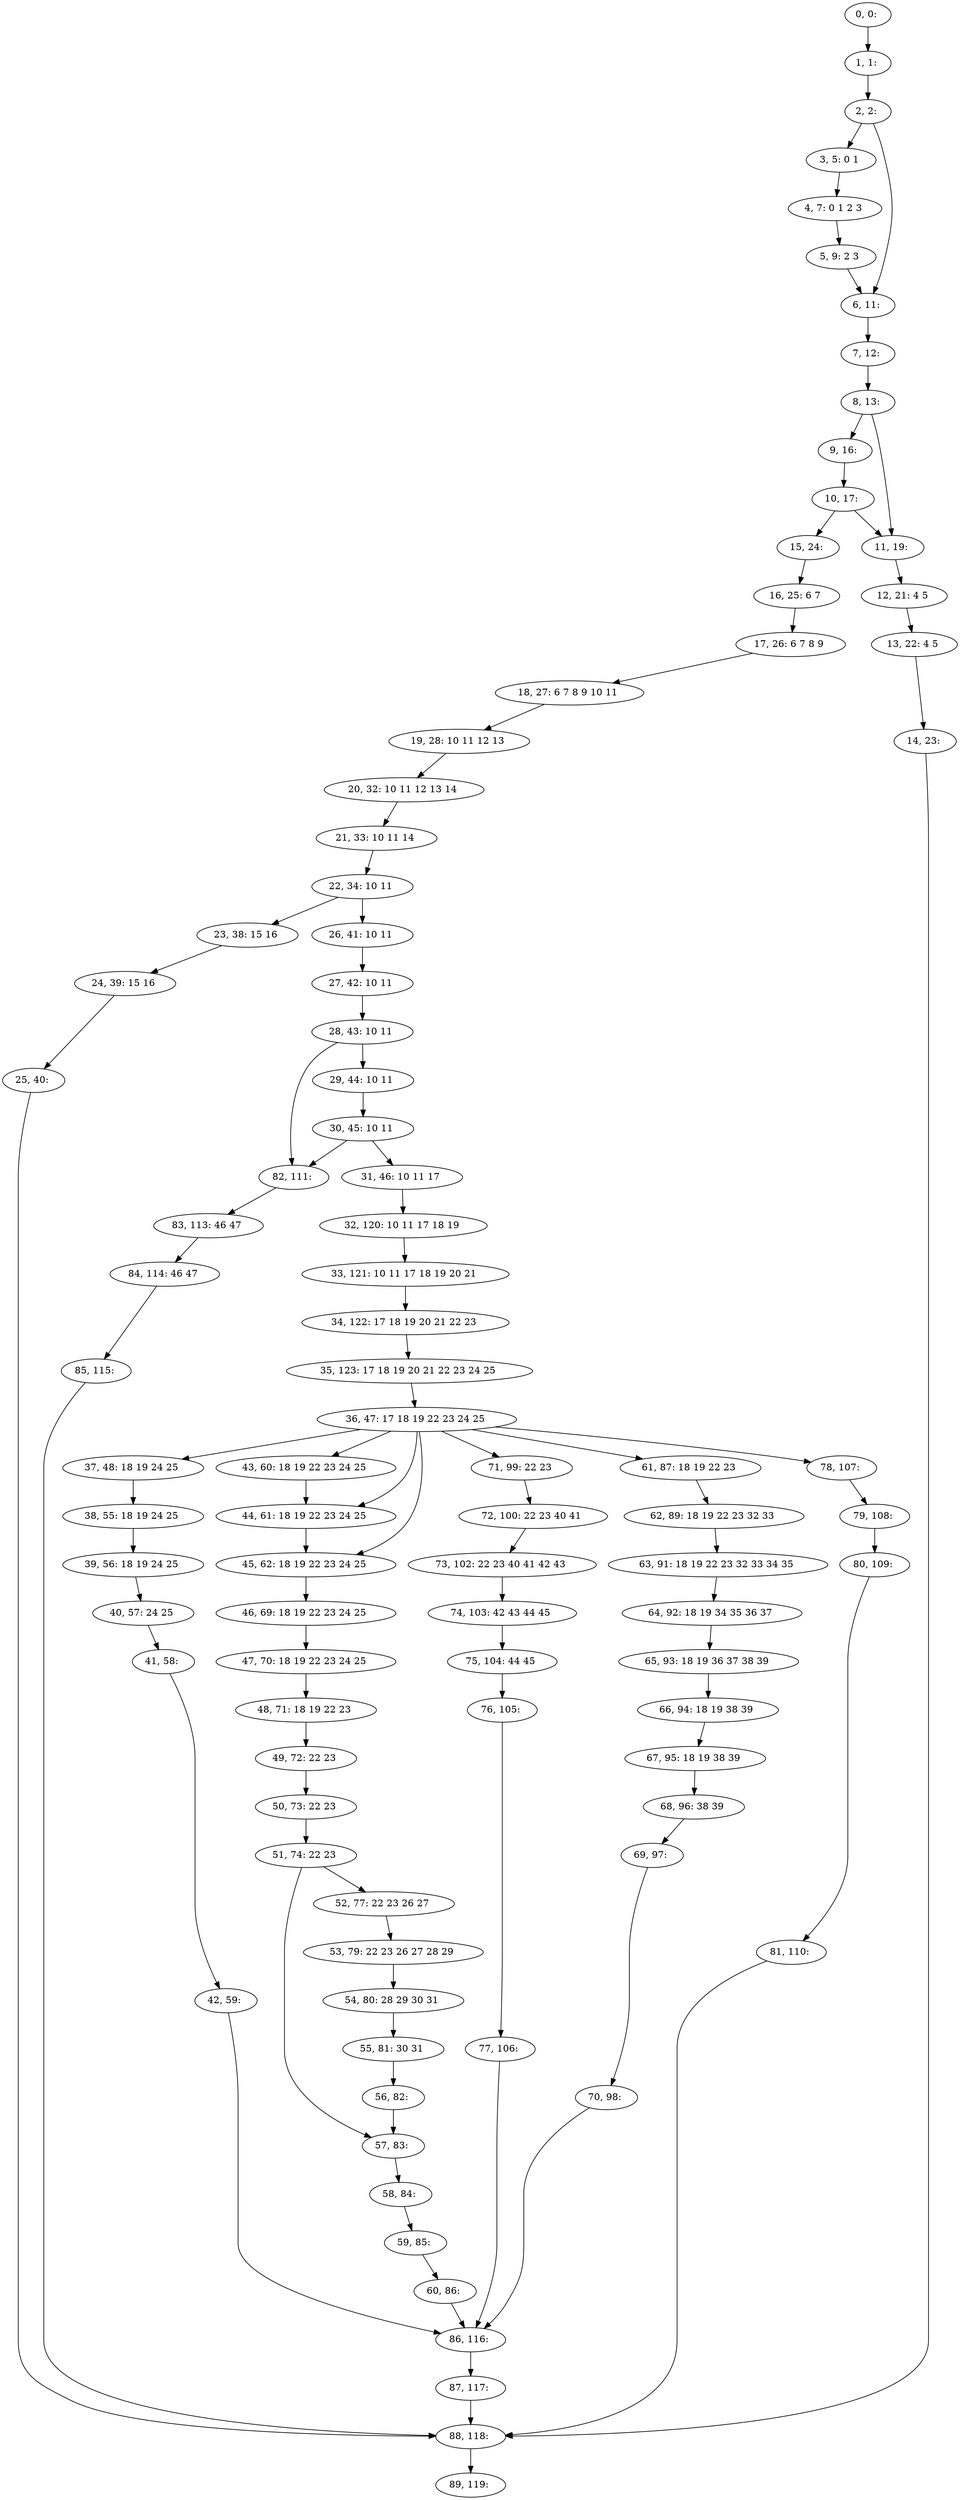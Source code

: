 digraph G {
0[label="0, 0: "];
1[label="1, 1: "];
2[label="2, 2: "];
3[label="3, 5: 0 1 "];
4[label="4, 7: 0 1 2 3 "];
5[label="5, 9: 2 3 "];
6[label="6, 11: "];
7[label="7, 12: "];
8[label="8, 13: "];
9[label="9, 16: "];
10[label="10, 17: "];
11[label="11, 19: "];
12[label="12, 21: 4 5 "];
13[label="13, 22: 4 5 "];
14[label="14, 23: "];
15[label="15, 24: "];
16[label="16, 25: 6 7 "];
17[label="17, 26: 6 7 8 9 "];
18[label="18, 27: 6 7 8 9 10 11 "];
19[label="19, 28: 10 11 12 13 "];
20[label="20, 32: 10 11 12 13 14 "];
21[label="21, 33: 10 11 14 "];
22[label="22, 34: 10 11 "];
23[label="23, 38: 15 16 "];
24[label="24, 39: 15 16 "];
25[label="25, 40: "];
26[label="26, 41: 10 11 "];
27[label="27, 42: 10 11 "];
28[label="28, 43: 10 11 "];
29[label="29, 44: 10 11 "];
30[label="30, 45: 10 11 "];
31[label="31, 46: 10 11 17 "];
32[label="32, 120: 10 11 17 18 19 "];
33[label="33, 121: 10 11 17 18 19 20 21 "];
34[label="34, 122: 17 18 19 20 21 22 23 "];
35[label="35, 123: 17 18 19 20 21 22 23 24 25 "];
36[label="36, 47: 17 18 19 22 23 24 25 "];
37[label="37, 48: 18 19 24 25 "];
38[label="38, 55: 18 19 24 25 "];
39[label="39, 56: 18 19 24 25 "];
40[label="40, 57: 24 25 "];
41[label="41, 58: "];
42[label="42, 59: "];
43[label="43, 60: 18 19 22 23 24 25 "];
44[label="44, 61: 18 19 22 23 24 25 "];
45[label="45, 62: 18 19 22 23 24 25 "];
46[label="46, 69: 18 19 22 23 24 25 "];
47[label="47, 70: 18 19 22 23 24 25 "];
48[label="48, 71: 18 19 22 23 "];
49[label="49, 72: 22 23 "];
50[label="50, 73: 22 23 "];
51[label="51, 74: 22 23 "];
52[label="52, 77: 22 23 26 27 "];
53[label="53, 79: 22 23 26 27 28 29 "];
54[label="54, 80: 28 29 30 31 "];
55[label="55, 81: 30 31 "];
56[label="56, 82: "];
57[label="57, 83: "];
58[label="58, 84: "];
59[label="59, 85: "];
60[label="60, 86: "];
61[label="61, 87: 18 19 22 23 "];
62[label="62, 89: 18 19 22 23 32 33 "];
63[label="63, 91: 18 19 22 23 32 33 34 35 "];
64[label="64, 92: 18 19 34 35 36 37 "];
65[label="65, 93: 18 19 36 37 38 39 "];
66[label="66, 94: 18 19 38 39 "];
67[label="67, 95: 18 19 38 39 "];
68[label="68, 96: 38 39 "];
69[label="69, 97: "];
70[label="70, 98: "];
71[label="71, 99: 22 23 "];
72[label="72, 100: 22 23 40 41 "];
73[label="73, 102: 22 23 40 41 42 43 "];
74[label="74, 103: 42 43 44 45 "];
75[label="75, 104: 44 45 "];
76[label="76, 105: "];
77[label="77, 106: "];
78[label="78, 107: "];
79[label="79, 108: "];
80[label="80, 109: "];
81[label="81, 110: "];
82[label="82, 111: "];
83[label="83, 113: 46 47 "];
84[label="84, 114: 46 47 "];
85[label="85, 115: "];
86[label="86, 116: "];
87[label="87, 117: "];
88[label="88, 118: "];
89[label="89, 119: "];
0->1 ;
1->2 ;
2->3 ;
2->6 ;
3->4 ;
4->5 ;
5->6 ;
6->7 ;
7->8 ;
8->9 ;
8->11 ;
9->10 ;
10->11 ;
10->15 ;
11->12 ;
12->13 ;
13->14 ;
14->88 ;
15->16 ;
16->17 ;
17->18 ;
18->19 ;
19->20 ;
20->21 ;
21->22 ;
22->23 ;
22->26 ;
23->24 ;
24->25 ;
25->88 ;
26->27 ;
27->28 ;
28->29 ;
28->82 ;
29->30 ;
30->31 ;
30->82 ;
31->32 ;
32->33 ;
33->34 ;
34->35 ;
35->36 ;
36->37 ;
36->44 ;
36->43 ;
36->45 ;
36->61 ;
36->71 ;
36->78 ;
37->38 ;
38->39 ;
39->40 ;
40->41 ;
41->42 ;
42->86 ;
43->44 ;
44->45 ;
45->46 ;
46->47 ;
47->48 ;
48->49 ;
49->50 ;
50->51 ;
51->52 ;
51->57 ;
52->53 ;
53->54 ;
54->55 ;
55->56 ;
56->57 ;
57->58 ;
58->59 ;
59->60 ;
60->86 ;
61->62 ;
62->63 ;
63->64 ;
64->65 ;
65->66 ;
66->67 ;
67->68 ;
68->69 ;
69->70 ;
70->86 ;
71->72 ;
72->73 ;
73->74 ;
74->75 ;
75->76 ;
76->77 ;
77->86 ;
78->79 ;
79->80 ;
80->81 ;
81->88 ;
82->83 ;
83->84 ;
84->85 ;
85->88 ;
86->87 ;
87->88 ;
88->89 ;
}

